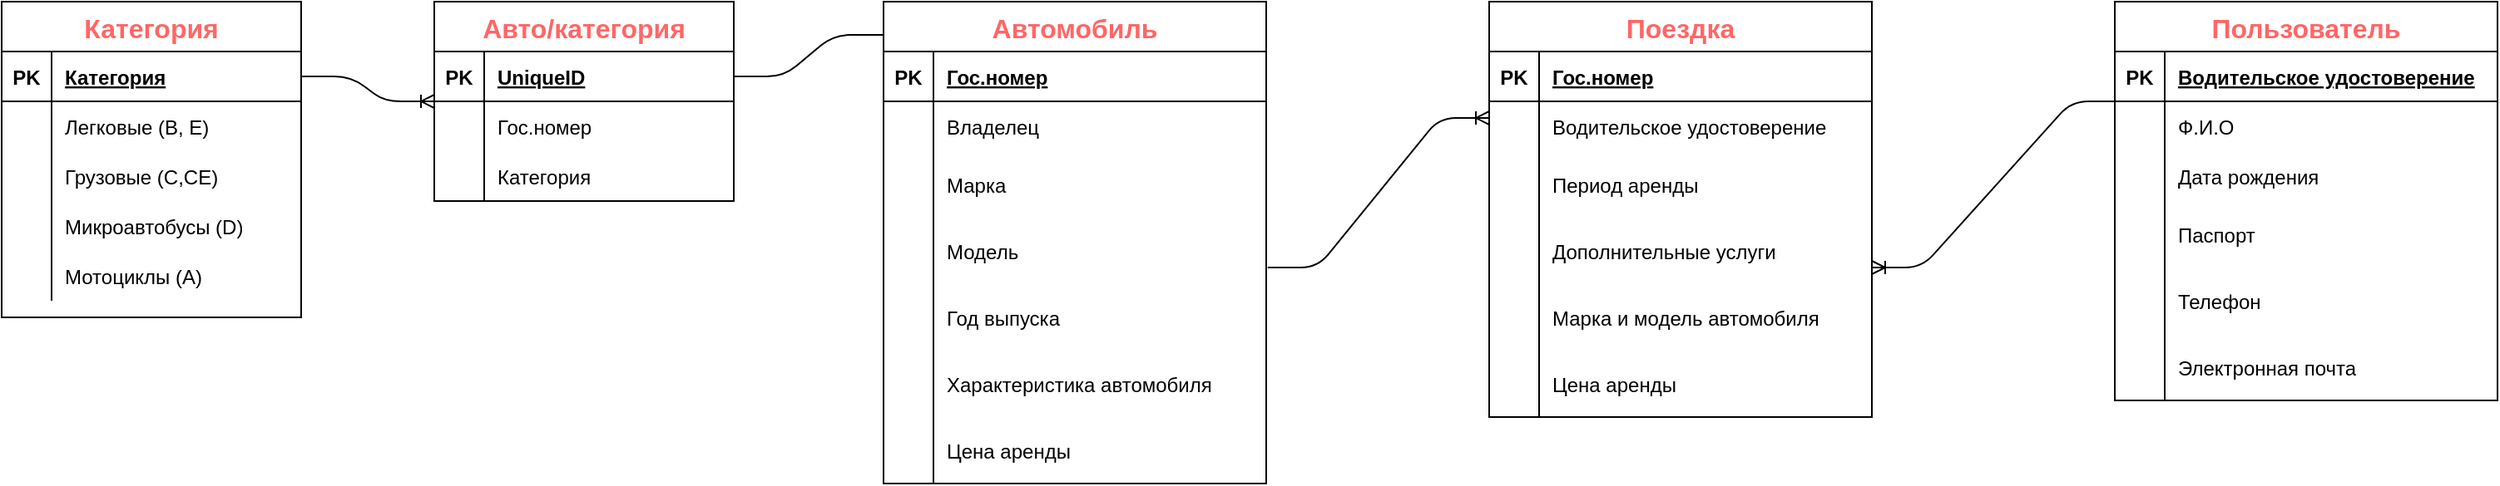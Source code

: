 <mxfile version="14.8.1" type="github"><diagram id="lteFckdMQ82B3WriRwY4" name="Page-1"><mxGraphModel dx="1695" dy="482" grid="1" gridSize="10" guides="1" tooltips="1" connect="1" arrows="1" fold="1" page="1" pageScale="1" pageWidth="827" pageHeight="1169" math="0" shadow="0"><root><mxCell id="0"/><mxCell id="1" parent="0"/><mxCell id="JdngtTJ3JIg4gqcU7Ofp-39" value="Пользователь" style="shape=table;startSize=30;container=1;collapsible=1;childLayout=tableLayout;fixedRows=1;rowLines=0;fontStyle=1;align=center;resizeLast=1;fontSize=16;fontColor=#FF6666;" parent="1" vertex="1"><mxGeometry x="560" y="40" width="230" height="240" as="geometry"><mxRectangle x="500" y="60" width="150" height="30" as="alternateBounds"/></mxGeometry></mxCell><mxCell id="JdngtTJ3JIg4gqcU7Ofp-40" value="" style="shape=partialRectangle;collapsible=0;dropTarget=0;pointerEvents=0;fillColor=none;top=0;left=0;bottom=1;right=0;points=[[0,0.5],[1,0.5]];portConstraint=eastwest;" parent="JdngtTJ3JIg4gqcU7Ofp-39" vertex="1"><mxGeometry y="30" width="230" height="30" as="geometry"/></mxCell><mxCell id="JdngtTJ3JIg4gqcU7Ofp-41" value="PK" style="shape=partialRectangle;connectable=0;fillColor=none;top=0;left=0;bottom=0;right=0;fontStyle=1;overflow=hidden;" parent="JdngtTJ3JIg4gqcU7Ofp-40" vertex="1"><mxGeometry width="30" height="30" as="geometry"/></mxCell><mxCell id="JdngtTJ3JIg4gqcU7Ofp-42" value="Водительское удостоверение" style="shape=partialRectangle;connectable=0;fillColor=none;top=0;left=0;bottom=0;right=0;align=left;spacingLeft=6;fontStyle=5;overflow=hidden;" parent="JdngtTJ3JIg4gqcU7Ofp-40" vertex="1"><mxGeometry x="30" width="200" height="30" as="geometry"/></mxCell><mxCell id="Mvb9Gjh8VhpuWPb2KE_S-24" value="" style="shape=partialRectangle;collapsible=0;dropTarget=0;pointerEvents=0;fillColor=none;top=0;left=0;bottom=0;right=0;points=[[0,0.5],[1,0.5]];portConstraint=eastwest;" parent="JdngtTJ3JIg4gqcU7Ofp-39" vertex="1"><mxGeometry y="60" width="230" height="30" as="geometry"/></mxCell><mxCell id="Mvb9Gjh8VhpuWPb2KE_S-25" value="" style="shape=partialRectangle;connectable=0;fillColor=none;top=0;left=0;bottom=0;right=0;editable=1;overflow=hidden;" parent="Mvb9Gjh8VhpuWPb2KE_S-24" vertex="1"><mxGeometry width="30" height="30" as="geometry"/></mxCell><mxCell id="Mvb9Gjh8VhpuWPb2KE_S-26" value="Ф.И.О" style="shape=partialRectangle;connectable=0;fillColor=none;top=0;left=0;bottom=0;right=0;align=left;spacingLeft=6;overflow=hidden;" parent="Mvb9Gjh8VhpuWPb2KE_S-24" vertex="1"><mxGeometry x="30" width="200" height="30" as="geometry"/></mxCell><mxCell id="JdngtTJ3JIg4gqcU7Ofp-46" value="" style="shape=partialRectangle;collapsible=0;dropTarget=0;pointerEvents=0;fillColor=none;top=0;left=0;bottom=0;right=0;points=[[0,0.5],[1,0.5]];portConstraint=eastwest;" parent="JdngtTJ3JIg4gqcU7Ofp-39" vertex="1"><mxGeometry y="90" width="230" height="30" as="geometry"/></mxCell><mxCell id="JdngtTJ3JIg4gqcU7Ofp-47" value="" style="shape=partialRectangle;connectable=0;fillColor=none;top=0;left=0;bottom=0;right=0;editable=1;overflow=hidden;" parent="JdngtTJ3JIg4gqcU7Ofp-46" vertex="1"><mxGeometry width="30" height="30" as="geometry"/></mxCell><mxCell id="JdngtTJ3JIg4gqcU7Ofp-48" value="Дата рождения" style="shape=partialRectangle;connectable=0;fillColor=none;top=0;left=0;bottom=0;right=0;align=left;spacingLeft=6;overflow=hidden;" parent="JdngtTJ3JIg4gqcU7Ofp-46" vertex="1"><mxGeometry x="30" width="200" height="30" as="geometry"/></mxCell><mxCell id="JdngtTJ3JIg4gqcU7Ofp-49" value="" style="shape=partialRectangle;collapsible=0;dropTarget=0;pointerEvents=0;fillColor=none;top=0;left=0;bottom=0;right=0;points=[[0,0.5],[1,0.5]];portConstraint=eastwest;" parent="JdngtTJ3JIg4gqcU7Ofp-39" vertex="1"><mxGeometry y="120" width="230" height="40" as="geometry"/></mxCell><mxCell id="JdngtTJ3JIg4gqcU7Ofp-50" value="" style="shape=partialRectangle;connectable=0;fillColor=none;top=0;left=0;bottom=0;right=0;editable=1;overflow=hidden;" parent="JdngtTJ3JIg4gqcU7Ofp-49" vertex="1"><mxGeometry width="30" height="40" as="geometry"/></mxCell><mxCell id="JdngtTJ3JIg4gqcU7Ofp-51" value="Паспорт" style="shape=partialRectangle;connectable=0;fillColor=none;top=0;left=0;bottom=0;right=0;align=left;spacingLeft=6;overflow=hidden;" parent="JdngtTJ3JIg4gqcU7Ofp-49" vertex="1"><mxGeometry x="30" width="200" height="40" as="geometry"/></mxCell><mxCell id="JdngtTJ3JIg4gqcU7Ofp-88" value="" style="shape=partialRectangle;collapsible=0;dropTarget=0;pointerEvents=0;fillColor=none;top=0;left=0;bottom=0;right=0;points=[[0,0.5],[1,0.5]];portConstraint=eastwest;" parent="JdngtTJ3JIg4gqcU7Ofp-39" vertex="1"><mxGeometry y="160" width="230" height="40" as="geometry"/></mxCell><mxCell id="JdngtTJ3JIg4gqcU7Ofp-89" value="" style="shape=partialRectangle;connectable=0;fillColor=none;top=0;left=0;bottom=0;right=0;editable=1;overflow=hidden;" parent="JdngtTJ3JIg4gqcU7Ofp-88" vertex="1"><mxGeometry width="30" height="40" as="geometry"/></mxCell><mxCell id="JdngtTJ3JIg4gqcU7Ofp-90" value="Телефон" style="shape=partialRectangle;connectable=0;fillColor=none;top=0;left=0;bottom=0;right=0;align=left;spacingLeft=6;overflow=hidden;" parent="JdngtTJ3JIg4gqcU7Ofp-88" vertex="1"><mxGeometry x="30" width="200" height="40" as="geometry"/></mxCell><mxCell id="JdngtTJ3JIg4gqcU7Ofp-91" value="" style="shape=partialRectangle;collapsible=0;dropTarget=0;pointerEvents=0;fillColor=none;top=0;left=0;bottom=0;right=0;points=[[0,0.5],[1,0.5]];portConstraint=eastwest;" parent="JdngtTJ3JIg4gqcU7Ofp-39" vertex="1"><mxGeometry y="200" width="230" height="40" as="geometry"/></mxCell><mxCell id="JdngtTJ3JIg4gqcU7Ofp-92" value="" style="shape=partialRectangle;connectable=0;fillColor=none;top=0;left=0;bottom=0;right=0;editable=1;overflow=hidden;" parent="JdngtTJ3JIg4gqcU7Ofp-91" vertex="1"><mxGeometry width="30" height="40" as="geometry"/></mxCell><mxCell id="JdngtTJ3JIg4gqcU7Ofp-93" value="Электронная почта" style="shape=partialRectangle;connectable=0;fillColor=none;top=0;left=0;bottom=0;right=0;align=left;spacingLeft=6;overflow=hidden;" parent="JdngtTJ3JIg4gqcU7Ofp-91" vertex="1"><mxGeometry x="30" width="200" height="40" as="geometry"/></mxCell><mxCell id="JdngtTJ3JIg4gqcU7Ofp-82" value="" style="shape=partialRectangle;collapsible=0;dropTarget=0;pointerEvents=0;fillColor=none;top=0;left=0;bottom=0;right=0;points=[[0,0.5],[1,0.5]];portConstraint=eastwest;container=0;" parent="1" vertex="1"><mxGeometry x="210" y="210" width="180" height="30" as="geometry"/></mxCell><mxCell id="JdngtTJ3JIg4gqcU7Ofp-94" value="Автомобиль" style="shape=table;startSize=30;container=1;collapsible=1;childLayout=tableLayout;fixedRows=1;rowLines=0;fontStyle=1;align=center;resizeLast=1;fontSize=16;fontColor=#FF6666;" parent="1" vertex="1"><mxGeometry x="-180" y="40" width="230" height="290" as="geometry"><mxRectangle x="500" y="60" width="150" height="30" as="alternateBounds"/></mxGeometry></mxCell><mxCell id="JdngtTJ3JIg4gqcU7Ofp-95" value="" style="shape=partialRectangle;collapsible=0;dropTarget=0;pointerEvents=0;fillColor=none;top=0;left=0;bottom=1;right=0;points=[[0,0.5],[1,0.5]];portConstraint=eastwest;" parent="JdngtTJ3JIg4gqcU7Ofp-94" vertex="1"><mxGeometry y="30" width="230" height="30" as="geometry"/></mxCell><mxCell id="JdngtTJ3JIg4gqcU7Ofp-96" value="PK" style="shape=partialRectangle;connectable=0;fillColor=none;top=0;left=0;bottom=0;right=0;fontStyle=1;overflow=hidden;" parent="JdngtTJ3JIg4gqcU7Ofp-95" vertex="1"><mxGeometry width="30" height="30" as="geometry"/></mxCell><mxCell id="JdngtTJ3JIg4gqcU7Ofp-97" value="Гос.номер" style="shape=partialRectangle;connectable=0;fillColor=none;top=0;left=0;bottom=0;right=0;align=left;spacingLeft=6;fontStyle=5;overflow=hidden;" parent="JdngtTJ3JIg4gqcU7Ofp-95" vertex="1"><mxGeometry x="30" width="200" height="30" as="geometry"/></mxCell><mxCell id="JdngtTJ3JIg4gqcU7Ofp-98" value="" style="shape=partialRectangle;collapsible=0;dropTarget=0;pointerEvents=0;fillColor=none;top=0;left=0;bottom=0;right=0;points=[[0,0.5],[1,0.5]];portConstraint=eastwest;" parent="JdngtTJ3JIg4gqcU7Ofp-94" vertex="1"><mxGeometry y="60" width="230" height="30" as="geometry"/></mxCell><mxCell id="JdngtTJ3JIg4gqcU7Ofp-99" value="" style="shape=partialRectangle;connectable=0;fillColor=none;top=0;left=0;bottom=0;right=0;editable=1;overflow=hidden;" parent="JdngtTJ3JIg4gqcU7Ofp-98" vertex="1"><mxGeometry width="30" height="30" as="geometry"/></mxCell><mxCell id="JdngtTJ3JIg4gqcU7Ofp-100" value="Владелец" style="shape=partialRectangle;connectable=0;fillColor=none;top=0;left=0;bottom=0;right=0;align=left;spacingLeft=6;overflow=hidden;" parent="JdngtTJ3JIg4gqcU7Ofp-98" vertex="1"><mxGeometry x="30" width="200" height="30" as="geometry"/></mxCell><mxCell id="JdngtTJ3JIg4gqcU7Ofp-104" value="" style="shape=partialRectangle;collapsible=0;dropTarget=0;pointerEvents=0;fillColor=none;top=0;left=0;bottom=0;right=0;points=[[0,0.5],[1,0.5]];portConstraint=eastwest;" parent="JdngtTJ3JIg4gqcU7Ofp-94" vertex="1"><mxGeometry y="90" width="230" height="40" as="geometry"/></mxCell><mxCell id="JdngtTJ3JIg4gqcU7Ofp-105" value="" style="shape=partialRectangle;connectable=0;fillColor=none;top=0;left=0;bottom=0;right=0;editable=1;overflow=hidden;" parent="JdngtTJ3JIg4gqcU7Ofp-104" vertex="1"><mxGeometry width="30" height="40" as="geometry"/></mxCell><mxCell id="JdngtTJ3JIg4gqcU7Ofp-106" value="Марка" style="shape=partialRectangle;connectable=0;fillColor=none;top=0;left=0;bottom=0;right=0;align=left;spacingLeft=6;overflow=hidden;" parent="JdngtTJ3JIg4gqcU7Ofp-104" vertex="1"><mxGeometry x="30" width="200" height="40" as="geometry"/></mxCell><mxCell id="JdngtTJ3JIg4gqcU7Ofp-107" value="" style="shape=partialRectangle;collapsible=0;dropTarget=0;pointerEvents=0;fillColor=none;top=0;left=0;bottom=0;right=0;points=[[0,0.5],[1,0.5]];portConstraint=eastwest;" parent="JdngtTJ3JIg4gqcU7Ofp-94" vertex="1"><mxGeometry y="130" width="230" height="40" as="geometry"/></mxCell><mxCell id="JdngtTJ3JIg4gqcU7Ofp-108" value="" style="shape=partialRectangle;connectable=0;fillColor=none;top=0;left=0;bottom=0;right=0;editable=1;overflow=hidden;" parent="JdngtTJ3JIg4gqcU7Ofp-107" vertex="1"><mxGeometry width="30" height="40" as="geometry"/></mxCell><mxCell id="JdngtTJ3JIg4gqcU7Ofp-109" value="Модель" style="shape=partialRectangle;connectable=0;fillColor=none;top=0;left=0;bottom=0;right=0;align=left;spacingLeft=6;overflow=hidden;" parent="JdngtTJ3JIg4gqcU7Ofp-107" vertex="1"><mxGeometry x="30" width="200" height="40" as="geometry"/></mxCell><mxCell id="JdngtTJ3JIg4gqcU7Ofp-110" value="" style="shape=partialRectangle;collapsible=0;dropTarget=0;pointerEvents=0;fillColor=none;top=0;left=0;bottom=0;right=0;points=[[0,0.5],[1,0.5]];portConstraint=eastwest;" parent="JdngtTJ3JIg4gqcU7Ofp-94" vertex="1"><mxGeometry y="170" width="230" height="40" as="geometry"/></mxCell><mxCell id="JdngtTJ3JIg4gqcU7Ofp-111" value="" style="shape=partialRectangle;connectable=0;fillColor=none;top=0;left=0;bottom=0;right=0;editable=1;overflow=hidden;" parent="JdngtTJ3JIg4gqcU7Ofp-110" vertex="1"><mxGeometry width="30" height="40" as="geometry"/></mxCell><mxCell id="JdngtTJ3JIg4gqcU7Ofp-112" value="Год выпуска" style="shape=partialRectangle;connectable=0;fillColor=none;top=0;left=0;bottom=0;right=0;align=left;spacingLeft=6;overflow=hidden;" parent="JdngtTJ3JIg4gqcU7Ofp-110" vertex="1"><mxGeometry x="30" width="200" height="40" as="geometry"/></mxCell><mxCell id="JdngtTJ3JIg4gqcU7Ofp-113" value="" style="shape=partialRectangle;collapsible=0;dropTarget=0;pointerEvents=0;fillColor=none;top=0;left=0;bottom=0;right=0;points=[[0,0.5],[1,0.5]];portConstraint=eastwest;" parent="JdngtTJ3JIg4gqcU7Ofp-94" vertex="1"><mxGeometry y="210" width="230" height="40" as="geometry"/></mxCell><mxCell id="JdngtTJ3JIg4gqcU7Ofp-114" value="" style="shape=partialRectangle;connectable=0;fillColor=none;top=0;left=0;bottom=0;right=0;editable=1;overflow=hidden;" parent="JdngtTJ3JIg4gqcU7Ofp-113" vertex="1"><mxGeometry width="30" height="40" as="geometry"/></mxCell><mxCell id="JdngtTJ3JIg4gqcU7Ofp-115" value="Характеристика автомобиля" style="shape=partialRectangle;connectable=0;fillColor=none;top=0;left=0;bottom=0;right=0;align=left;spacingLeft=6;overflow=hidden;" parent="JdngtTJ3JIg4gqcU7Ofp-113" vertex="1"><mxGeometry x="30" width="200" height="40" as="geometry"/></mxCell><mxCell id="JdngtTJ3JIg4gqcU7Ofp-116" value="" style="shape=partialRectangle;collapsible=0;dropTarget=0;pointerEvents=0;fillColor=none;top=0;left=0;bottom=0;right=0;points=[[0,0.5],[1,0.5]];portConstraint=eastwest;" parent="JdngtTJ3JIg4gqcU7Ofp-94" vertex="1"><mxGeometry y="250" width="230" height="40" as="geometry"/></mxCell><mxCell id="JdngtTJ3JIg4gqcU7Ofp-117" value="" style="shape=partialRectangle;connectable=0;fillColor=none;top=0;left=0;bottom=0;right=0;editable=1;overflow=hidden;" parent="JdngtTJ3JIg4gqcU7Ofp-116" vertex="1"><mxGeometry width="30" height="40" as="geometry"/></mxCell><mxCell id="JdngtTJ3JIg4gqcU7Ofp-118" value="Цена аренды" style="shape=partialRectangle;connectable=0;fillColor=none;top=0;left=0;bottom=0;right=0;align=left;spacingLeft=6;overflow=hidden;" parent="JdngtTJ3JIg4gqcU7Ofp-116" vertex="1"><mxGeometry x="30" width="200" height="40" as="geometry"/></mxCell><mxCell id="Mvb9Gjh8VhpuWPb2KE_S-1" value="Поездка" style="shape=table;startSize=30;container=1;collapsible=1;childLayout=tableLayout;fixedRows=1;rowLines=0;fontStyle=1;align=center;resizeLast=1;fontSize=16;fontColor=#FF6666;" parent="1" vertex="1"><mxGeometry x="184" y="40" width="230" height="250" as="geometry"><mxRectangle x="500" y="60" width="150" height="30" as="alternateBounds"/></mxGeometry></mxCell><mxCell id="Mvb9Gjh8VhpuWPb2KE_S-2" value="" style="shape=partialRectangle;collapsible=0;dropTarget=0;pointerEvents=0;fillColor=none;top=0;left=0;bottom=1;right=0;points=[[0,0.5],[1,0.5]];portConstraint=eastwest;" parent="Mvb9Gjh8VhpuWPb2KE_S-1" vertex="1"><mxGeometry y="30" width="230" height="30" as="geometry"/></mxCell><mxCell id="Mvb9Gjh8VhpuWPb2KE_S-3" value="PK" style="shape=partialRectangle;connectable=0;fillColor=none;top=0;left=0;bottom=0;right=0;fontStyle=1;overflow=hidden;" parent="Mvb9Gjh8VhpuWPb2KE_S-2" vertex="1"><mxGeometry width="30" height="30" as="geometry"/></mxCell><mxCell id="Mvb9Gjh8VhpuWPb2KE_S-4" value="Гос.номер" style="shape=partialRectangle;connectable=0;fillColor=none;top=0;left=0;bottom=0;right=0;align=left;spacingLeft=6;fontStyle=5;overflow=hidden;" parent="Mvb9Gjh8VhpuWPb2KE_S-2" vertex="1"><mxGeometry x="30" width="200" height="30" as="geometry"/></mxCell><mxCell id="Mvb9Gjh8VhpuWPb2KE_S-5" value="" style="shape=partialRectangle;collapsible=0;dropTarget=0;pointerEvents=0;fillColor=none;top=0;left=0;bottom=0;right=0;points=[[0,0.5],[1,0.5]];portConstraint=eastwest;" parent="Mvb9Gjh8VhpuWPb2KE_S-1" vertex="1"><mxGeometry y="60" width="230" height="30" as="geometry"/></mxCell><mxCell id="Mvb9Gjh8VhpuWPb2KE_S-6" value="" style="shape=partialRectangle;connectable=0;fillColor=none;top=0;left=0;bottom=0;right=0;editable=1;overflow=hidden;" parent="Mvb9Gjh8VhpuWPb2KE_S-5" vertex="1"><mxGeometry width="30" height="30" as="geometry"/></mxCell><mxCell id="Mvb9Gjh8VhpuWPb2KE_S-7" value="Водительское удостоверение" style="shape=partialRectangle;connectable=0;fillColor=none;top=0;left=0;bottom=0;right=0;align=left;spacingLeft=6;overflow=hidden;" parent="Mvb9Gjh8VhpuWPb2KE_S-5" vertex="1"><mxGeometry x="30" width="200" height="30" as="geometry"/></mxCell><mxCell id="Mvb9Gjh8VhpuWPb2KE_S-8" value="" style="shape=partialRectangle;collapsible=0;dropTarget=0;pointerEvents=0;fillColor=none;top=0;left=0;bottom=0;right=0;points=[[0,0.5],[1,0.5]];portConstraint=eastwest;" parent="Mvb9Gjh8VhpuWPb2KE_S-1" vertex="1"><mxGeometry y="90" width="230" height="40" as="geometry"/></mxCell><mxCell id="Mvb9Gjh8VhpuWPb2KE_S-9" value="" style="shape=partialRectangle;connectable=0;fillColor=none;top=0;left=0;bottom=0;right=0;editable=1;overflow=hidden;" parent="Mvb9Gjh8VhpuWPb2KE_S-8" vertex="1"><mxGeometry width="30" height="40" as="geometry"/></mxCell><mxCell id="Mvb9Gjh8VhpuWPb2KE_S-10" value="Период аренды" style="shape=partialRectangle;connectable=0;fillColor=none;top=0;left=0;bottom=0;right=0;align=left;spacingLeft=6;overflow=hidden;" parent="Mvb9Gjh8VhpuWPb2KE_S-8" vertex="1"><mxGeometry x="30" width="200" height="40" as="geometry"/></mxCell><mxCell id="Mvb9Gjh8VhpuWPb2KE_S-11" value="" style="shape=partialRectangle;collapsible=0;dropTarget=0;pointerEvents=0;fillColor=none;top=0;left=0;bottom=0;right=0;points=[[0,0.5],[1,0.5]];portConstraint=eastwest;" parent="Mvb9Gjh8VhpuWPb2KE_S-1" vertex="1"><mxGeometry y="130" width="230" height="40" as="geometry"/></mxCell><mxCell id="Mvb9Gjh8VhpuWPb2KE_S-12" value="" style="shape=partialRectangle;connectable=0;fillColor=none;top=0;left=0;bottom=0;right=0;editable=1;overflow=hidden;" parent="Mvb9Gjh8VhpuWPb2KE_S-11" vertex="1"><mxGeometry width="30" height="40" as="geometry"/></mxCell><mxCell id="Mvb9Gjh8VhpuWPb2KE_S-13" value="Дополнительные услуги" style="shape=partialRectangle;connectable=0;fillColor=none;top=0;left=0;bottom=0;right=0;align=left;spacingLeft=6;overflow=hidden;" parent="Mvb9Gjh8VhpuWPb2KE_S-11" vertex="1"><mxGeometry x="30" width="200" height="40" as="geometry"/></mxCell><mxCell id="Mvb9Gjh8VhpuWPb2KE_S-14" value="" style="shape=partialRectangle;collapsible=0;dropTarget=0;pointerEvents=0;fillColor=none;top=0;left=0;bottom=0;right=0;points=[[0,0.5],[1,0.5]];portConstraint=eastwest;" parent="Mvb9Gjh8VhpuWPb2KE_S-1" vertex="1"><mxGeometry y="170" width="230" height="40" as="geometry"/></mxCell><mxCell id="Mvb9Gjh8VhpuWPb2KE_S-15" value="" style="shape=partialRectangle;connectable=0;fillColor=none;top=0;left=0;bottom=0;right=0;editable=1;overflow=hidden;" parent="Mvb9Gjh8VhpuWPb2KE_S-14" vertex="1"><mxGeometry width="30" height="40" as="geometry"/></mxCell><mxCell id="Mvb9Gjh8VhpuWPb2KE_S-16" value="Марка и модель автомобиля" style="shape=partialRectangle;connectable=0;fillColor=none;top=0;left=0;bottom=0;right=0;align=left;spacingLeft=6;overflow=hidden;" parent="Mvb9Gjh8VhpuWPb2KE_S-14" vertex="1"><mxGeometry x="30" width="200" height="40" as="geometry"/></mxCell><mxCell id="Mvb9Gjh8VhpuWPb2KE_S-20" value="" style="shape=partialRectangle;collapsible=0;dropTarget=0;pointerEvents=0;fillColor=none;top=0;left=0;bottom=0;right=0;points=[[0,0.5],[1,0.5]];portConstraint=eastwest;" parent="Mvb9Gjh8VhpuWPb2KE_S-1" vertex="1"><mxGeometry y="210" width="230" height="40" as="geometry"/></mxCell><mxCell id="Mvb9Gjh8VhpuWPb2KE_S-21" value="" style="shape=partialRectangle;connectable=0;fillColor=none;top=0;left=0;bottom=0;right=0;editable=1;overflow=hidden;" parent="Mvb9Gjh8VhpuWPb2KE_S-20" vertex="1"><mxGeometry width="30" height="40" as="geometry"/></mxCell><mxCell id="Mvb9Gjh8VhpuWPb2KE_S-22" value="Цена аренды" style="shape=partialRectangle;connectable=0;fillColor=none;top=0;left=0;bottom=0;right=0;align=left;spacingLeft=6;overflow=hidden;" parent="Mvb9Gjh8VhpuWPb2KE_S-20" vertex="1"><mxGeometry x="30" width="200" height="40" as="geometry"/></mxCell><mxCell id="Mvb9Gjh8VhpuWPb2KE_S-23" value="" style="edgeStyle=entityRelationEdgeStyle;fontSize=12;html=1;endArrow=none;fontColor=#FF6666;strokeWidth=1;endFill=0;startArrow=ERoneToMany;startFill=0;" parent="1" edge="1"><mxGeometry width="100" height="100" relative="1" as="geometry"><mxPoint x="414" y="200" as="sourcePoint"/><mxPoint x="564" y="100" as="targetPoint"/></mxGeometry></mxCell><mxCell id="UFQj1OTc83XaR5sEMVnK-1" value="" style="edgeStyle=entityRelationEdgeStyle;fontSize=12;html=1;endArrow=ERoneToMany;exitX=1.004;exitY=0.75;exitDx=0;exitDy=0;exitPerimeter=0;" edge="1" parent="1" source="JdngtTJ3JIg4gqcU7Ofp-107"><mxGeometry width="100" height="100" relative="1" as="geometry"><mxPoint x="84" y="210" as="sourcePoint"/><mxPoint x="184" y="110" as="targetPoint"/></mxGeometry></mxCell><mxCell id="UFQj1OTc83XaR5sEMVnK-2" value="Категория" style="shape=table;startSize=30;container=1;collapsible=1;childLayout=tableLayout;fixedRows=1;rowLines=0;fontStyle=1;align=center;resizeLast=1;fontSize=16;fontColor=#FF6666;" vertex="1" parent="1"><mxGeometry x="-710" y="40" width="180" height="190" as="geometry"/></mxCell><mxCell id="UFQj1OTc83XaR5sEMVnK-3" value="" style="shape=partialRectangle;collapsible=0;dropTarget=0;pointerEvents=0;fillColor=none;top=0;left=0;bottom=1;right=0;points=[[0,0.5],[1,0.5]];portConstraint=eastwest;" vertex="1" parent="UFQj1OTc83XaR5sEMVnK-2"><mxGeometry y="30" width="180" height="30" as="geometry"/></mxCell><mxCell id="UFQj1OTc83XaR5sEMVnK-4" value="PK" style="shape=partialRectangle;connectable=0;fillColor=none;top=0;left=0;bottom=0;right=0;fontStyle=1;overflow=hidden;" vertex="1" parent="UFQj1OTc83XaR5sEMVnK-3"><mxGeometry width="30" height="30" as="geometry"/></mxCell><mxCell id="UFQj1OTc83XaR5sEMVnK-5" value="Категория" style="shape=partialRectangle;connectable=0;fillColor=none;top=0;left=0;bottom=0;right=0;align=left;spacingLeft=6;fontStyle=5;overflow=hidden;" vertex="1" parent="UFQj1OTc83XaR5sEMVnK-3"><mxGeometry x="30" width="150" height="30" as="geometry"/></mxCell><mxCell id="UFQj1OTc83XaR5sEMVnK-6" value="" style="shape=partialRectangle;collapsible=0;dropTarget=0;pointerEvents=0;fillColor=none;top=0;left=0;bottom=0;right=0;points=[[0,0.5],[1,0.5]];portConstraint=eastwest;" vertex="1" parent="UFQj1OTc83XaR5sEMVnK-2"><mxGeometry y="60" width="180" height="30" as="geometry"/></mxCell><mxCell id="UFQj1OTc83XaR5sEMVnK-7" value="" style="shape=partialRectangle;connectable=0;fillColor=none;top=0;left=0;bottom=0;right=0;editable=1;overflow=hidden;" vertex="1" parent="UFQj1OTc83XaR5sEMVnK-6"><mxGeometry width="30" height="30" as="geometry"/></mxCell><mxCell id="UFQj1OTc83XaR5sEMVnK-8" value="Легковые (B, E)" style="shape=partialRectangle;connectable=0;fillColor=none;top=0;left=0;bottom=0;right=0;align=left;spacingLeft=6;overflow=hidden;" vertex="1" parent="UFQj1OTc83XaR5sEMVnK-6"><mxGeometry x="30" width="150" height="30" as="geometry"/></mxCell><mxCell id="UFQj1OTc83XaR5sEMVnK-9" value="" style="shape=partialRectangle;collapsible=0;dropTarget=0;pointerEvents=0;fillColor=none;top=0;left=0;bottom=0;right=0;points=[[0,0.5],[1,0.5]];portConstraint=eastwest;" vertex="1" parent="UFQj1OTc83XaR5sEMVnK-2"><mxGeometry y="90" width="180" height="30" as="geometry"/></mxCell><mxCell id="UFQj1OTc83XaR5sEMVnK-10" value="" style="shape=partialRectangle;connectable=0;fillColor=none;top=0;left=0;bottom=0;right=0;editable=1;overflow=hidden;" vertex="1" parent="UFQj1OTc83XaR5sEMVnK-9"><mxGeometry width="30" height="30" as="geometry"/></mxCell><mxCell id="UFQj1OTc83XaR5sEMVnK-11" value="Грузовые (C,CE)" style="shape=partialRectangle;connectable=0;fillColor=none;top=0;left=0;bottom=0;right=0;align=left;spacingLeft=6;overflow=hidden;" vertex="1" parent="UFQj1OTc83XaR5sEMVnK-9"><mxGeometry x="30" width="150" height="30" as="geometry"/></mxCell><mxCell id="UFQj1OTc83XaR5sEMVnK-12" value="" style="shape=partialRectangle;collapsible=0;dropTarget=0;pointerEvents=0;fillColor=none;top=0;left=0;bottom=0;right=0;points=[[0,0.5],[1,0.5]];portConstraint=eastwest;" vertex="1" parent="UFQj1OTc83XaR5sEMVnK-2"><mxGeometry y="120" width="180" height="30" as="geometry"/></mxCell><mxCell id="UFQj1OTc83XaR5sEMVnK-13" value="" style="shape=partialRectangle;connectable=0;fillColor=none;top=0;left=0;bottom=0;right=0;editable=1;overflow=hidden;" vertex="1" parent="UFQj1OTc83XaR5sEMVnK-12"><mxGeometry width="30" height="30" as="geometry"/></mxCell><mxCell id="UFQj1OTc83XaR5sEMVnK-14" value="Микроавтобусы (D)" style="shape=partialRectangle;connectable=0;fillColor=none;top=0;left=0;bottom=0;right=0;align=left;spacingLeft=6;overflow=hidden;" vertex="1" parent="UFQj1OTc83XaR5sEMVnK-12"><mxGeometry x="30" width="150" height="30" as="geometry"/></mxCell><mxCell id="UFQj1OTc83XaR5sEMVnK-18" value="" style="shape=partialRectangle;collapsible=0;dropTarget=0;pointerEvents=0;fillColor=none;top=0;left=0;bottom=0;right=0;points=[[0,0.5],[1,0.5]];portConstraint=eastwest;" vertex="1" parent="UFQj1OTc83XaR5sEMVnK-2"><mxGeometry y="150" width="180" height="30" as="geometry"/></mxCell><mxCell id="UFQj1OTc83XaR5sEMVnK-19" value="" style="shape=partialRectangle;connectable=0;fillColor=none;top=0;left=0;bottom=0;right=0;editable=1;overflow=hidden;" vertex="1" parent="UFQj1OTc83XaR5sEMVnK-18"><mxGeometry width="30" height="30" as="geometry"/></mxCell><mxCell id="UFQj1OTc83XaR5sEMVnK-20" value="Мотоциклы (A)" style="shape=partialRectangle;connectable=0;fillColor=none;top=0;left=0;bottom=0;right=0;align=left;spacingLeft=6;overflow=hidden;" vertex="1" parent="UFQj1OTc83XaR5sEMVnK-18"><mxGeometry x="30" width="150" height="30" as="geometry"/></mxCell><mxCell id="UFQj1OTc83XaR5sEMVnK-15" value="" style="shape=partialRectangle;collapsible=0;dropTarget=0;pointerEvents=0;fillColor=none;top=0;left=0;bottom=0;right=0;points=[[0,0.5],[1,0.5]];portConstraint=eastwest;" vertex="1" parent="1"><mxGeometry x="-550" y="200" width="180" height="30" as="geometry"/></mxCell><mxCell id="UFQj1OTc83XaR5sEMVnK-16" value="" style="shape=partialRectangle;connectable=0;fillColor=none;top=0;left=0;bottom=0;right=0;editable=1;overflow=hidden;" vertex="1" parent="UFQj1OTc83XaR5sEMVnK-15"><mxGeometry width="30" height="30" as="geometry"/></mxCell><mxCell id="UFQj1OTc83XaR5sEMVnK-23" value="Авто/категория" style="shape=table;startSize=30;container=1;collapsible=1;childLayout=tableLayout;fixedRows=1;rowLines=0;fontStyle=1;align=center;resizeLast=1;fontSize=16;fontColor=#FF6666;" vertex="1" parent="1"><mxGeometry x="-450" y="40" width="180" height="120" as="geometry"/></mxCell><mxCell id="UFQj1OTc83XaR5sEMVnK-24" value="" style="shape=partialRectangle;collapsible=0;dropTarget=0;pointerEvents=0;fillColor=none;top=0;left=0;bottom=1;right=0;points=[[0,0.5],[1,0.5]];portConstraint=eastwest;" vertex="1" parent="UFQj1OTc83XaR5sEMVnK-23"><mxGeometry y="30" width="180" height="30" as="geometry"/></mxCell><mxCell id="UFQj1OTc83XaR5sEMVnK-25" value="PK" style="shape=partialRectangle;connectable=0;fillColor=none;top=0;left=0;bottom=0;right=0;fontStyle=1;overflow=hidden;" vertex="1" parent="UFQj1OTc83XaR5sEMVnK-24"><mxGeometry width="30" height="30" as="geometry"/></mxCell><mxCell id="UFQj1OTc83XaR5sEMVnK-26" value="UniqueID" style="shape=partialRectangle;connectable=0;fillColor=none;top=0;left=0;bottom=0;right=0;align=left;spacingLeft=6;fontStyle=5;overflow=hidden;" vertex="1" parent="UFQj1OTc83XaR5sEMVnK-24"><mxGeometry x="30" width="150" height="30" as="geometry"/></mxCell><mxCell id="UFQj1OTc83XaR5sEMVnK-27" value="" style="shape=partialRectangle;collapsible=0;dropTarget=0;pointerEvents=0;fillColor=none;top=0;left=0;bottom=0;right=0;points=[[0,0.5],[1,0.5]];portConstraint=eastwest;" vertex="1" parent="UFQj1OTc83XaR5sEMVnK-23"><mxGeometry y="60" width="180" height="30" as="geometry"/></mxCell><mxCell id="UFQj1OTc83XaR5sEMVnK-28" value="" style="shape=partialRectangle;connectable=0;fillColor=none;top=0;left=0;bottom=0;right=0;editable=1;overflow=hidden;" vertex="1" parent="UFQj1OTc83XaR5sEMVnK-27"><mxGeometry width="30" height="30" as="geometry"/></mxCell><mxCell id="UFQj1OTc83XaR5sEMVnK-29" value="Гос.номер" style="shape=partialRectangle;connectable=0;fillColor=none;top=0;left=0;bottom=0;right=0;align=left;spacingLeft=6;overflow=hidden;" vertex="1" parent="UFQj1OTc83XaR5sEMVnK-27"><mxGeometry x="30" width="150" height="30" as="geometry"/></mxCell><mxCell id="UFQj1OTc83XaR5sEMVnK-30" value="" style="shape=partialRectangle;collapsible=0;dropTarget=0;pointerEvents=0;fillColor=none;top=0;left=0;bottom=0;right=0;points=[[0,0.5],[1,0.5]];portConstraint=eastwest;" vertex="1" parent="UFQj1OTc83XaR5sEMVnK-23"><mxGeometry y="90" width="180" height="30" as="geometry"/></mxCell><mxCell id="UFQj1OTc83XaR5sEMVnK-31" value="" style="shape=partialRectangle;connectable=0;fillColor=none;top=0;left=0;bottom=0;right=0;editable=1;overflow=hidden;" vertex="1" parent="UFQj1OTc83XaR5sEMVnK-30"><mxGeometry width="30" height="30" as="geometry"/></mxCell><mxCell id="UFQj1OTc83XaR5sEMVnK-32" value="Категория" style="shape=partialRectangle;connectable=0;fillColor=none;top=0;left=0;bottom=0;right=0;align=left;spacingLeft=6;overflow=hidden;" vertex="1" parent="UFQj1OTc83XaR5sEMVnK-30"><mxGeometry x="30" width="150" height="30" as="geometry"/></mxCell><mxCell id="UFQj1OTc83XaR5sEMVnK-36" value="" style="edgeStyle=entityRelationEdgeStyle;fontSize=12;html=1;endArrow=ERoneToMany;fontColor=#FF6666;exitX=1;exitY=0.5;exitDx=0;exitDy=0;" edge="1" parent="1" source="UFQj1OTc83XaR5sEMVnK-3"><mxGeometry width="100" height="100" relative="1" as="geometry"><mxPoint x="-550" y="200" as="sourcePoint"/><mxPoint x="-450" y="100" as="targetPoint"/></mxGeometry></mxCell><mxCell id="UFQj1OTc83XaR5sEMVnK-37" value="" style="edgeStyle=entityRelationEdgeStyle;fontSize=12;html=1;endArrow=none;fontColor=#FF6666;exitX=1;exitY=0.5;exitDx=0;exitDy=0;endFill=0;" edge="1" parent="1" source="UFQj1OTc83XaR5sEMVnK-24"><mxGeometry width="100" height="100" relative="1" as="geometry"><mxPoint x="-280" y="160" as="sourcePoint"/><mxPoint x="-180" y="60" as="targetPoint"/></mxGeometry></mxCell></root></mxGraphModel></diagram></mxfile>